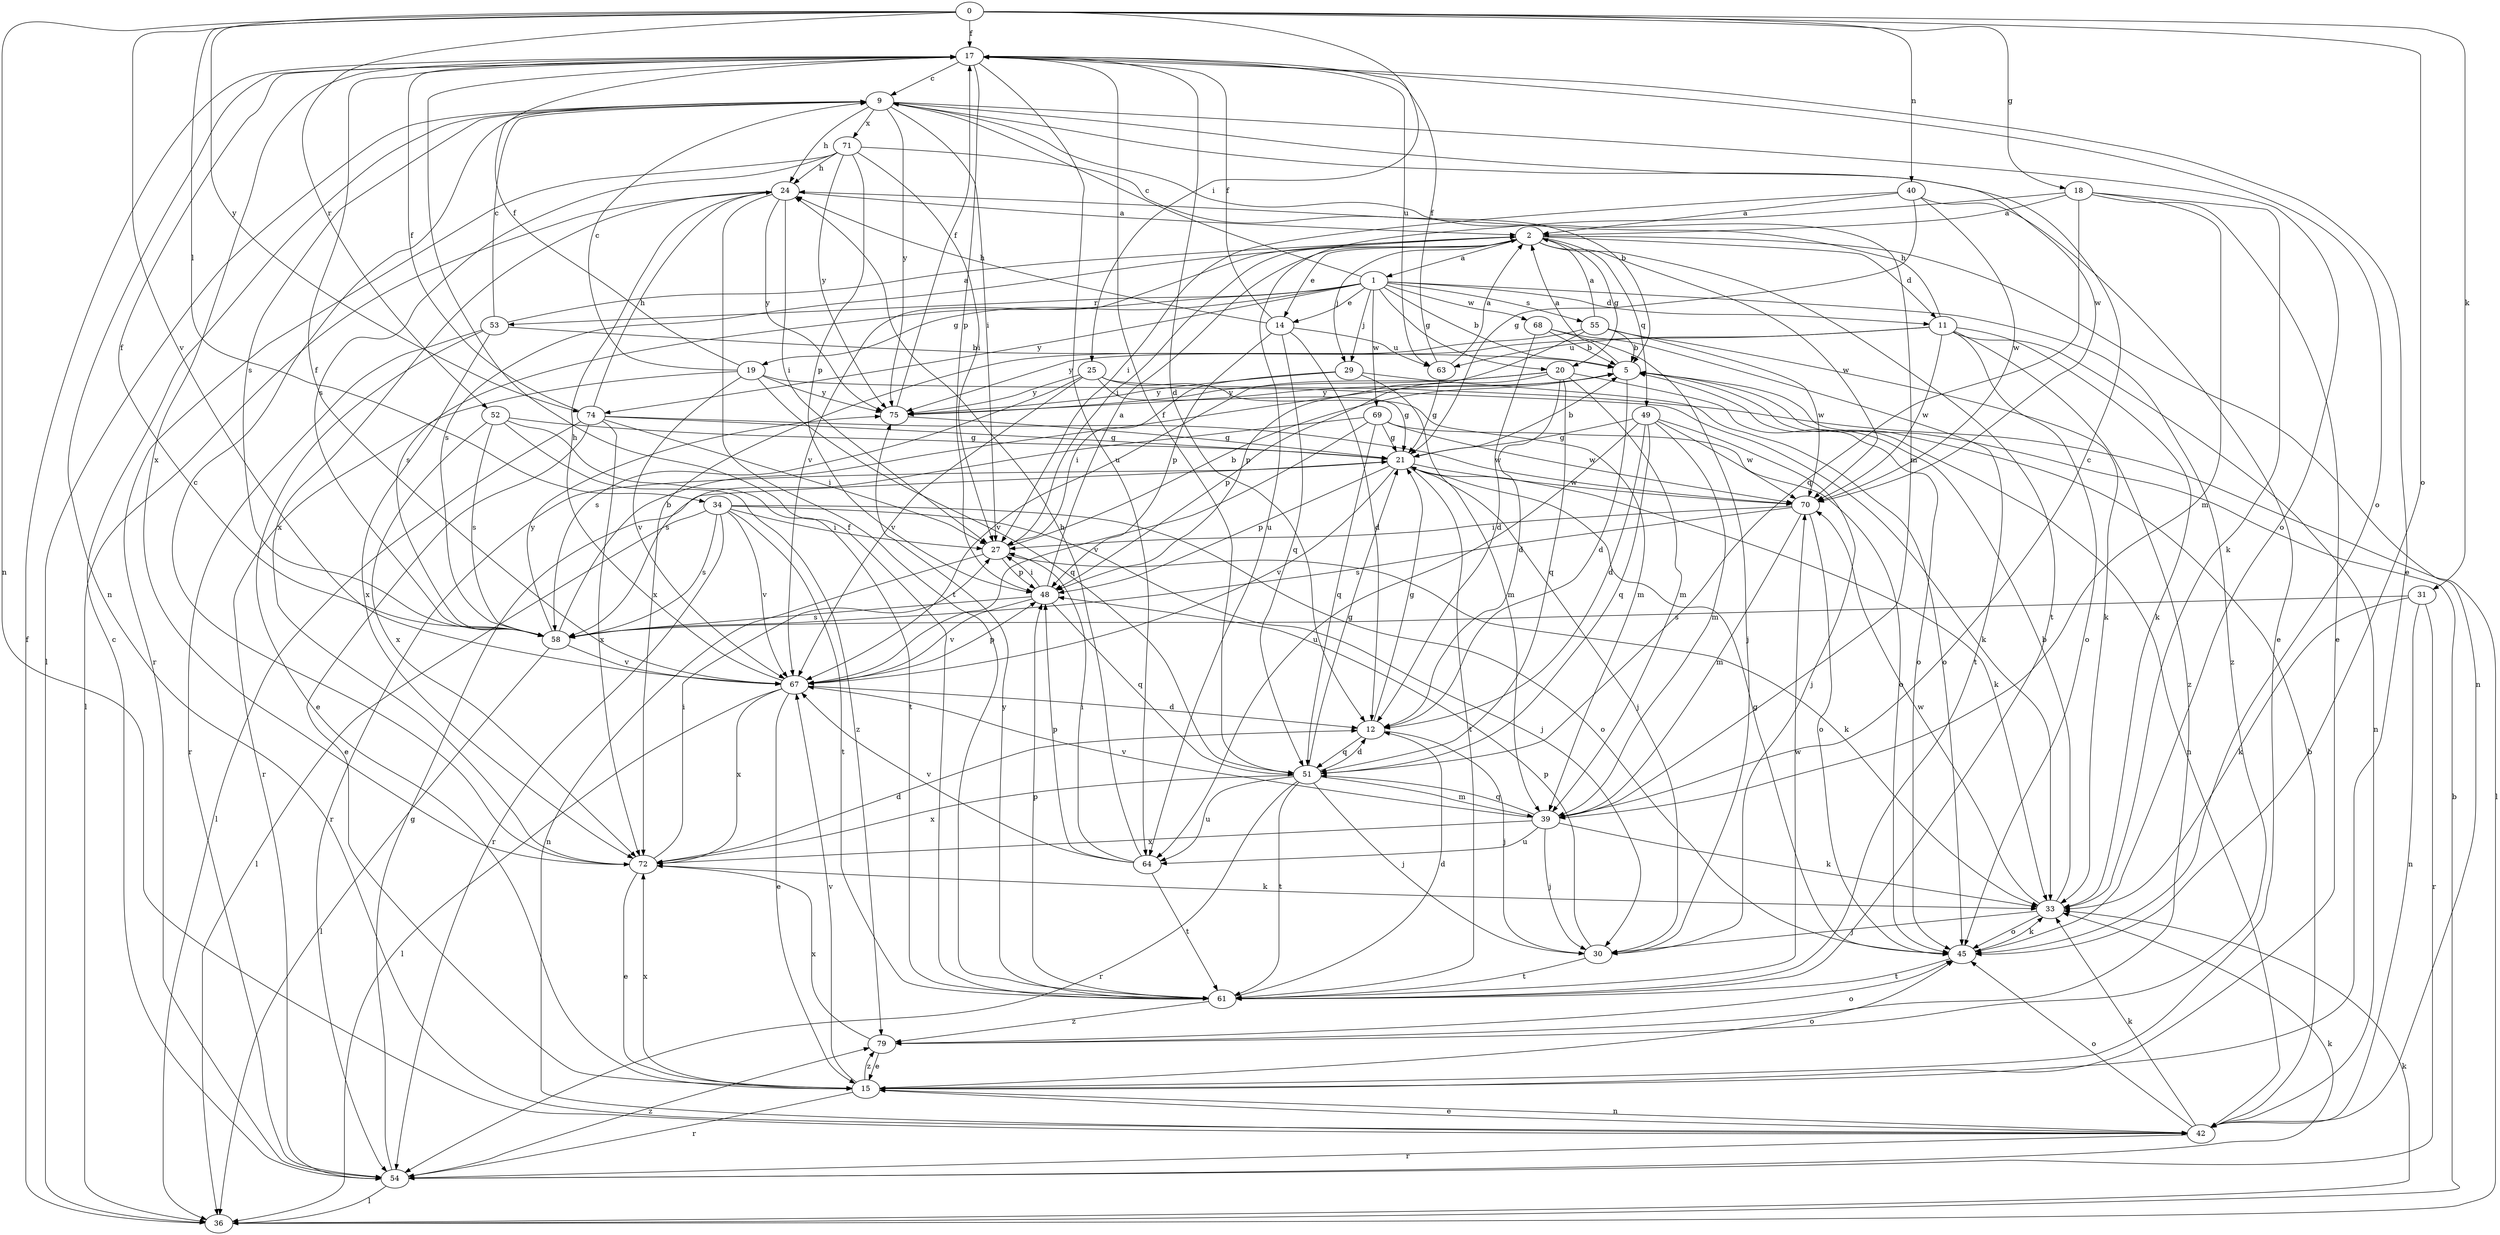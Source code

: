 strict digraph  {
0;
1;
2;
5;
9;
11;
12;
14;
15;
17;
18;
19;
20;
21;
24;
25;
27;
29;
30;
31;
33;
34;
36;
39;
40;
42;
45;
48;
49;
51;
52;
53;
54;
55;
58;
61;
63;
64;
67;
68;
69;
70;
71;
72;
74;
75;
79;
0 -> 17  [label=f];
0 -> 18  [label=g];
0 -> 25  [label=i];
0 -> 31  [label=k];
0 -> 34  [label=l];
0 -> 40  [label=n];
0 -> 42  [label=n];
0 -> 45  [label=o];
0 -> 52  [label=r];
0 -> 67  [label=v];
0 -> 74  [label=y];
1 -> 5  [label=b];
1 -> 9  [label=c];
1 -> 11  [label=d];
1 -> 14  [label=e];
1 -> 19  [label=g];
1 -> 20  [label=g];
1 -> 29  [label=j];
1 -> 53  [label=r];
1 -> 55  [label=s];
1 -> 58  [label=s];
1 -> 68  [label=w];
1 -> 69  [label=w];
1 -> 74  [label=y];
1 -> 79  [label=z];
2 -> 1  [label=a];
2 -> 11  [label=d];
2 -> 14  [label=e];
2 -> 20  [label=g];
2 -> 27  [label=i];
2 -> 29  [label=j];
2 -> 42  [label=n];
2 -> 49  [label=q];
2 -> 58  [label=s];
2 -> 61  [label=t];
2 -> 67  [label=v];
2 -> 70  [label=w];
5 -> 2  [label=a];
5 -> 12  [label=d];
5 -> 42  [label=n];
5 -> 75  [label=y];
9 -> 24  [label=h];
9 -> 27  [label=i];
9 -> 36  [label=l];
9 -> 39  [label=m];
9 -> 45  [label=o];
9 -> 58  [label=s];
9 -> 70  [label=w];
9 -> 71  [label=x];
9 -> 75  [label=y];
11 -> 24  [label=h];
11 -> 33  [label=k];
11 -> 42  [label=n];
11 -> 45  [label=o];
11 -> 63  [label=u];
11 -> 70  [label=w];
11 -> 75  [label=y];
11 -> 79  [label=z];
12 -> 21  [label=g];
12 -> 30  [label=j];
12 -> 51  [label=q];
14 -> 12  [label=d];
14 -> 17  [label=f];
14 -> 24  [label=h];
14 -> 48  [label=p];
14 -> 51  [label=q];
14 -> 63  [label=u];
15 -> 42  [label=n];
15 -> 45  [label=o];
15 -> 54  [label=r];
15 -> 67  [label=v];
15 -> 72  [label=x];
15 -> 79  [label=z];
17 -> 9  [label=c];
17 -> 12  [label=d];
17 -> 15  [label=e];
17 -> 42  [label=n];
17 -> 45  [label=o];
17 -> 48  [label=p];
17 -> 63  [label=u];
17 -> 64  [label=u];
17 -> 72  [label=x];
18 -> 2  [label=a];
18 -> 15  [label=e];
18 -> 33  [label=k];
18 -> 39  [label=m];
18 -> 51  [label=q];
18 -> 64  [label=u];
19 -> 9  [label=c];
19 -> 17  [label=f];
19 -> 33  [label=k];
19 -> 51  [label=q];
19 -> 54  [label=r];
19 -> 67  [label=v];
19 -> 75  [label=y];
20 -> 12  [label=d];
20 -> 39  [label=m];
20 -> 45  [label=o];
20 -> 48  [label=p];
20 -> 51  [label=q];
20 -> 67  [label=v];
20 -> 75  [label=y];
21 -> 5  [label=b];
21 -> 30  [label=j];
21 -> 33  [label=k];
21 -> 48  [label=p];
21 -> 54  [label=r];
21 -> 61  [label=t];
21 -> 67  [label=v];
21 -> 70  [label=w];
24 -> 2  [label=a];
24 -> 27  [label=i];
24 -> 36  [label=l];
24 -> 61  [label=t];
24 -> 72  [label=x];
24 -> 75  [label=y];
25 -> 21  [label=g];
25 -> 36  [label=l];
25 -> 39  [label=m];
25 -> 58  [label=s];
25 -> 67  [label=v];
25 -> 75  [label=y];
27 -> 5  [label=b];
27 -> 33  [label=k];
27 -> 42  [label=n];
27 -> 48  [label=p];
29 -> 27  [label=i];
29 -> 39  [label=m];
29 -> 45  [label=o];
29 -> 75  [label=y];
30 -> 48  [label=p];
30 -> 61  [label=t];
31 -> 33  [label=k];
31 -> 42  [label=n];
31 -> 54  [label=r];
31 -> 58  [label=s];
33 -> 5  [label=b];
33 -> 30  [label=j];
33 -> 45  [label=o];
33 -> 70  [label=w];
34 -> 27  [label=i];
34 -> 30  [label=j];
34 -> 36  [label=l];
34 -> 45  [label=o];
34 -> 54  [label=r];
34 -> 58  [label=s];
34 -> 61  [label=t];
34 -> 67  [label=v];
36 -> 5  [label=b];
36 -> 17  [label=f];
36 -> 33  [label=k];
39 -> 9  [label=c];
39 -> 30  [label=j];
39 -> 33  [label=k];
39 -> 51  [label=q];
39 -> 64  [label=u];
39 -> 67  [label=v];
39 -> 72  [label=x];
40 -> 2  [label=a];
40 -> 15  [label=e];
40 -> 21  [label=g];
40 -> 27  [label=i];
40 -> 70  [label=w];
42 -> 5  [label=b];
42 -> 15  [label=e];
42 -> 33  [label=k];
42 -> 45  [label=o];
42 -> 54  [label=r];
45 -> 21  [label=g];
45 -> 33  [label=k];
45 -> 61  [label=t];
48 -> 2  [label=a];
48 -> 27  [label=i];
48 -> 51  [label=q];
48 -> 58  [label=s];
48 -> 67  [label=v];
49 -> 12  [label=d];
49 -> 21  [label=g];
49 -> 30  [label=j];
49 -> 39  [label=m];
49 -> 51  [label=q];
49 -> 64  [label=u];
49 -> 70  [label=w];
51 -> 12  [label=d];
51 -> 17  [label=f];
51 -> 21  [label=g];
51 -> 30  [label=j];
51 -> 39  [label=m];
51 -> 54  [label=r];
51 -> 61  [label=t];
51 -> 64  [label=u];
51 -> 72  [label=x];
52 -> 21  [label=g];
52 -> 58  [label=s];
52 -> 61  [label=t];
52 -> 72  [label=x];
52 -> 79  [label=z];
53 -> 2  [label=a];
53 -> 5  [label=b];
53 -> 9  [label=c];
53 -> 15  [label=e];
53 -> 54  [label=r];
53 -> 72  [label=x];
54 -> 9  [label=c];
54 -> 21  [label=g];
54 -> 33  [label=k];
54 -> 36  [label=l];
54 -> 79  [label=z];
55 -> 2  [label=a];
55 -> 5  [label=b];
55 -> 33  [label=k];
55 -> 48  [label=p];
55 -> 70  [label=w];
55 -> 72  [label=x];
58 -> 5  [label=b];
58 -> 17  [label=f];
58 -> 36  [label=l];
58 -> 67  [label=v];
58 -> 75  [label=y];
61 -> 12  [label=d];
61 -> 17  [label=f];
61 -> 48  [label=p];
61 -> 70  [label=w];
61 -> 75  [label=y];
61 -> 79  [label=z];
63 -> 2  [label=a];
63 -> 17  [label=f];
63 -> 21  [label=g];
64 -> 24  [label=h];
64 -> 27  [label=i];
64 -> 48  [label=p];
64 -> 61  [label=t];
64 -> 67  [label=v];
67 -> 12  [label=d];
67 -> 15  [label=e];
67 -> 17  [label=f];
67 -> 24  [label=h];
67 -> 36  [label=l];
67 -> 48  [label=p];
67 -> 72  [label=x];
68 -> 5  [label=b];
68 -> 12  [label=d];
68 -> 30  [label=j];
68 -> 61  [label=t];
69 -> 21  [label=g];
69 -> 45  [label=o];
69 -> 51  [label=q];
69 -> 58  [label=s];
69 -> 67  [label=v];
69 -> 70  [label=w];
70 -> 27  [label=i];
70 -> 39  [label=m];
70 -> 45  [label=o];
70 -> 58  [label=s];
71 -> 5  [label=b];
71 -> 24  [label=h];
71 -> 27  [label=i];
71 -> 48  [label=p];
71 -> 54  [label=r];
71 -> 58  [label=s];
71 -> 75  [label=y];
72 -> 9  [label=c];
72 -> 12  [label=d];
72 -> 15  [label=e];
72 -> 27  [label=i];
72 -> 33  [label=k];
74 -> 15  [label=e];
74 -> 17  [label=f];
74 -> 21  [label=g];
74 -> 24  [label=h];
74 -> 27  [label=i];
74 -> 36  [label=l];
74 -> 70  [label=w];
74 -> 72  [label=x];
75 -> 17  [label=f];
75 -> 21  [label=g];
79 -> 15  [label=e];
79 -> 45  [label=o];
79 -> 72  [label=x];
}
